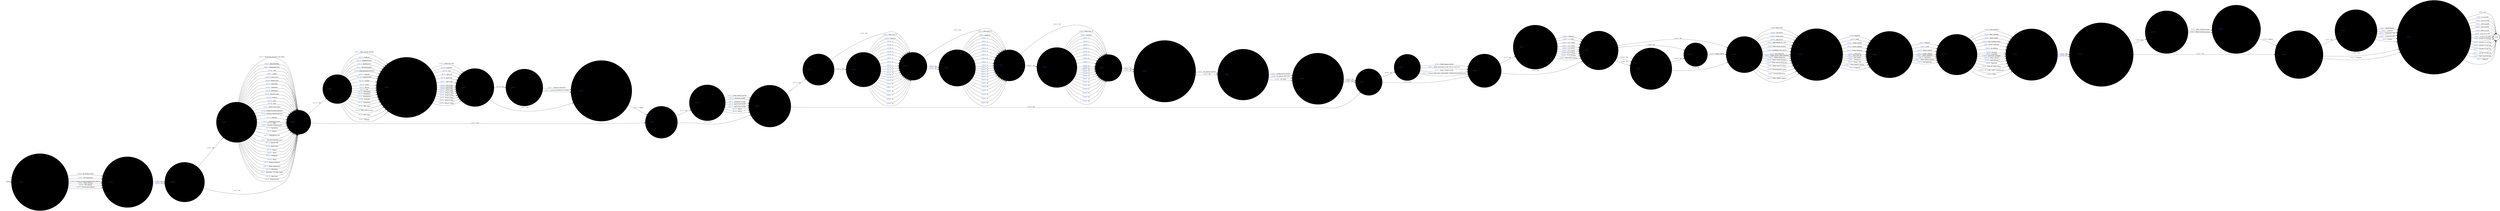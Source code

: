 digraph FIND_3 {
  rankdir=LR;
  node [shape = circle];

  START_NODE [label="", shape=none];
  START_NODE -> 51184 [label = "start"];
  END_NODE [label="END", shape="doublecircle"];
    51184 [label=< <FONT COLOR="royalblue">51184 </FONT> What was the main management outcome of this incident? >, style="filled", color="#DDD"];
      51184 -> 51185 [label=< <FONT COLOR="royalblue">196684 </FONT> No further action >, color="#DDD"];
      51184 -> 51185 [label=< <FONT COLOR="royalblue">196685 </FONT> IEP regression >, color="#DDD"];
      51184 -> 51185 [label=< <FONT COLOR="royalblue">196686 </FONT> Placed on report/adjudication referral >, color="#DDD"];
      51184 -> 51185 [label=< <FONT COLOR="royalblue">196687 </FONT> Police referral >, color="#DDD"];
      51184 -> 51185 [label=< <FONT COLOR="royalblue">196688 </FONT> CPS referral >, color="#DDD"];
      51184 -> 51185 [label=< <FONT COLOR="royalblue">196689 </FONT> Prosecution referral >, color="#DDD"];
    51185 [label=< <FONT COLOR="royalblue">51185 </FONT> Is any member of staff facing disciplinary charges? >, style="filled", color="#DDD"];
      51185 -> 51186 [label=< <FONT COLOR="royalblue">196690 </FONT> Yes >, color="#DDD"];
      51185 -> 51186 [label=< <FONT COLOR="royalblue">196691 </FONT> No >, color="#DDD"];
    51186 [label=< <FONT COLOR="royalblue">51186 </FONT> Is the location of the incident known? >, style="filled", color="#DDD"];
      51186 -> 51187 [label=< <FONT COLOR="royalblue">196692 </FONT> Yes >, color="#DDD"];
      51186 -> 51188 [label=< <FONT COLOR="royalblue">196693 </FONT> No >, color="#DDD"];
    51187 [label=< <FONT COLOR="royalblue">51187 </FONT> What was the location of the incident? >, style="filled", color="#DDD"];
      51187 -> 51188 [label=< <FONT COLOR="royalblue">196694 </FONT> Administration >, color="#DDD"];
      51187 -> 51188 [label=< <FONT COLOR="royalblue">196695 </FONT> Association area >, color="#DDD"];
      51187 -> 51188 [label=< <FONT COLOR="royalblue">196696 </FONT> Cell >, color="#DDD"];
      51187 -> 51188 [label=< <FONT COLOR="royalblue">196697 </FONT> Chapel >, color="#DDD"];
      51187 -> 51188 [label=< <FONT COLOR="royalblue">196698 </FONT> Crown court >, color="#DDD"];
      51187 -> 51188 [label=< <FONT COLOR="royalblue">196699 </FONT> Dining room >, color="#DDD"];
      51187 -> 51188 [label=< <FONT COLOR="royalblue">196700 </FONT> Dormitory >, color="#DDD"];
      51187 -> 51188 [label=< <FONT COLOR="royalblue">196701 </FONT> Education >, color="#DDD"];
      51187 -> 51188 [label=< <FONT COLOR="royalblue">196702 </FONT> Elsewhere >, color="#DDD"];
      51187 -> 51188 [label=< <FONT COLOR="royalblue">196703 </FONT> Exercise yard >, color="#DDD"];
      51187 -> 51188 [label=< <FONT COLOR="royalblue">196704 </FONT> Funeral >, color="#DDD"];
      51187 -> 51188 [label=< <FONT COLOR="royalblue">196705 </FONT> Gate >, color="#DDD"];
      51187 -> 51188 [label=< <FONT COLOR="royalblue">196706 </FONT> Gym >, color="#DDD"];
      51187 -> 51188 [label=< <FONT COLOR="royalblue">196707 </FONT> Health care centre >, color="#DDD"];
      51187 -> 51188 [label=< <FONT COLOR="royalblue">196708 </FONT> Hospital outside (patient) >, color="#DDD"];
      51187 -> 51188 [label=< <FONT COLOR="royalblue">196709 </FONT> Hospital outside (visiting) >, color="#DDD"];
      51187 -> 51188 [label=< <FONT COLOR="royalblue">196710 </FONT> Kitchen >, color="#DDD"];
      51187 -> 51188 [label=< <FONT COLOR="royalblue">196711 </FONT> Magistrates court >, color="#DDD"];
      51187 -> 51188 [label=< <FONT COLOR="royalblue">196712 </FONT> Office >, color="#DDD"];
      51187 -> 51188 [label=< <FONT COLOR="royalblue">196713 </FONT> Outside working party >, color="#DDD"];
      51187 -> 51188 [label=< <FONT COLOR="royalblue">196714 </FONT> Reception >, color="#DDD"];
      51187 -> 51188 [label=< <FONT COLOR="royalblue">196715 </FONT> Recess >, color="#DDD"];
      51187 -> 51188 [label=< <FONT COLOR="royalblue">196716 </FONT> Segregation unit >, color="#DDD"];
      51187 -> 51188 [label=< <FONT COLOR="royalblue">196717 </FONT> Showers/changing room >, color="#DDD"];
      51187 -> 51188 [label=< <FONT COLOR="royalblue">196718 </FONT> Special unit >, color="#DDD"];
      51187 -> 51188 [label=< <FONT COLOR="royalblue">196719 </FONT> Sports field >, color="#DDD"];
      51187 -> 51188 [label=< <FONT COLOR="royalblue">196720 </FONT> Vehicle >, color="#DDD"];
      51187 -> 51188 [label=< <FONT COLOR="royalblue">196721 </FONT> Visits >, color="#DDD"];
      51187 -> 51188 [label=< <FONT COLOR="royalblue">196722 </FONT> Weddings >, color="#DDD"];
      51187 -> 51188 [label=< <FONT COLOR="royalblue">196723 </FONT> Wing >, color="#DDD"];
      51187 -> 51188 [label=< <FONT COLOR="royalblue">196724 </FONT> Within perimeter >, color="#DDD"];
      51187 -> 51188 [label=< <FONT COLOR="royalblue">196725 </FONT> Works department >, color="#DDD"];
      51187 -> 51188 [label=< <FONT COLOR="royalblue">196726 </FONT> Workshop >, color="#DDD"];
      51187 -> 51188 [label=< <FONT COLOR="royalblue">196727 </FONT> Induction / 1st night centre >, color="#DDD"];
      51187 -> 51188 [label=< <FONT COLOR="royalblue">196728 </FONT> Mail room >, color="#DDD"];
      51187 -> 51188 [label=< <FONT COLOR="royalblue">196729 </FONT> External roof >, color="#DDD"];
      51187 -> 51188 [label=< <FONT COLOR="royalblue">196730 </FONT> Vulnerable prisoners unit (VPU) >, color="#DDD"];
    51188 [label=< <FONT COLOR="royalblue">51188 </FONT> Was a drug found? >, style="filled", color="#DDD"];
      51188 -> 51189 [label=< <FONT COLOR="royalblue">196731 </FONT> Yes >, color="#DDD"];
      51188 -> 51194 [label=< <FONT COLOR="royalblue">196732 </FONT> No >, color="#DDD"];
    51189 [label=< <FONT COLOR="royalblue">51189 </FONT> Describe the drug found >, style="filled", color="#DDD"];
      51189 -> 51190 [label=< <FONT COLOR="royalblue">196733 </FONT> Amphetamines >, color="#DDD"];
      51189 -> 51190 [label=< <FONT COLOR="royalblue">196734 </FONT> Barbiturates >, color="#DDD"];
      51189 -> 51190 [label=< <FONT COLOR="royalblue">196735 </FONT> Benzodiazepines >, color="#DDD"];
      51189 -> 51190 [label=< <FONT COLOR="royalblue">196736 </FONT> Buprenorphine/subutex >, color="#DDD"];
      51189 -> 51190 [label=< <FONT COLOR="royalblue">196737 </FONT> Cannabis >, color="#DDD"];
      51189 -> 51190 [label=< <FONT COLOR="royalblue">196738 </FONT> Cannabis plant >, color="#DDD"];
      51189 -> 51190 [label=< <FONT COLOR="royalblue">196739 </FONT> Cocaine >, color="#DDD"];
      51189 -> 51190 [label=< <FONT COLOR="royalblue">196740 </FONT> Crack >, color="#DDD"];
      51189 -> 51190 [label=< <FONT COLOR="royalblue">196741 </FONT> Heroin >, color="#DDD"];
      51189 -> 51190 [label=< <FONT COLOR="royalblue">196742 </FONT> LSD >, color="#DDD"];
      51189 -> 51190 [label=< <FONT COLOR="royalblue">196743 </FONT> Methadone >, color="#DDD"];
      51189 -> 51190 [label=< <FONT COLOR="royalblue">196744 </FONT> Pregabalin >, color="#DDD"];
      51189 -> 51190 [label=< <FONT COLOR="royalblue">196745 </FONT> Tranquilisers >, color="#DDD"];
      51189 -> 51190 [label=< <FONT COLOR="royalblue">196746 </FONT> Tramadol >, color="#DDD"];
      51189 -> 51190 [label=< <FONT COLOR="royalblue">196747 </FONT> Gabapentin >, color="#DDD"];
      51189 -> 51190 [label=< <FONT COLOR="royalblue">196748 </FONT> NPS: spice >, color="#DDD"];
      51189 -> 51190 [label=< <FONT COLOR="royalblue">196749 </FONT> NPS: black mamba >, color="#DDD"];
      51189 -> 51190 [label=< <FONT COLOR="royalblue">196750 </FONT> NPS: other >, color="#DDD"];
      51189 -> 51190 [label=< <FONT COLOR="royalblue">196751 </FONT> Steroids >, color="#DDD"];
      51189 -> 51190 [label=< <FONT COLOR="royalblue">196752 </FONT> Other (please specify) >, color="#DDD"];
      51189 -> 51190 [label=< <FONT COLOR="royalblue">196753 </FONT> Unknown >, color="#DDD"];
    51190 [label=< <FONT COLOR="royalblue">51190 </FONT> What was the estimated weight of all drugs/substances found? >, style="filled", color="#DDD"];
      51190 -> 51191 [label=< <FONT COLOR="royalblue">196754 </FONT> &lt;1g >, color="#DDD"];
      51190 -> 51191 [label=< <FONT COLOR="royalblue">196755 </FONT> 2g to 5g >, color="#DDD"];
      51190 -> 51191 [label=< <FONT COLOR="royalblue">196756 </FONT> 6g to 10g >, color="#DDD"];
      51190 -> 51191 [label=< <FONT COLOR="royalblue">196757 </FONT> 11g to 20g >, color="#DDD"];
      51190 -> 51191 [label=< <FONT COLOR="royalblue">196758 </FONT> 21g to 30g >, color="#DDD"];
      51190 -> 51191 [label=< <FONT COLOR="royalblue">196759 </FONT> 31g to 40g >, color="#DDD"];
      51190 -> 51191 [label=< <FONT COLOR="royalblue">196760 </FONT> 41g to 50g >, color="#DDD"];
      51190 -> 51191 [label=< <FONT COLOR="royalblue">196761 </FONT> 51g to 100g >, color="#DDD"];
      51190 -> 51191 [label=< <FONT COLOR="royalblue">196762 </FONT> 101g to 200g >, color="#DDD"];
      51190 -> 51191 [label=< <FONT COLOR="royalblue">196763 </FONT> 201g to 300g >, color="#DDD"];
      51190 -> 51191 [label=< <FONT COLOR="royalblue">196764 </FONT> 301g to 400g >, color="#DDD"];
      51190 -> 51191 [label=< <FONT COLOR="royalblue">196765 </FONT> 401g to 500g >, color="#DDD"];
      51190 -> 51191 [label=< <FONT COLOR="royalblue">196766 </FONT> 501g to 1000g >, color="#DDD"];
      51190 -> 51191 [label=< <FONT COLOR="royalblue">196767 </FONT> More than 1kg >, color="#DDD"];
      51190 -> 51191 [label=< <FONT COLOR="royalblue">196768 </FONT> Unknown >, color="#DDD"];
    51191 [label=< <FONT COLOR="royalblue">51191 </FONT> Was the substance found analysed? >, style="filled", color="#DDD"];
      51191 -> 51192 [label=< <FONT COLOR="royalblue">196769 </FONT> Yes >, color="#DDD"];
      51191 -> 51193 [label=< <FONT COLOR="royalblue">196770 </FONT> No >, color="#DDD"];
    51192 [label=< <FONT COLOR="royalblue">51192 </FONT> How was the substance analysed? >, style="filled", color="#DDD"];
      51192 -> 51193 [label=< <FONT COLOR="royalblue">196771 </FONT> Forensic laboratory >, color="#DDD"];
      51192 -> 51193 [label=< <FONT COLOR="royalblue">196772 </FONT> Local with BDH kit or similar >, color="#DDD"];
    51193 [label=< <FONT COLOR="royalblue">51193 </FONT> To which police station were seized drugs sent for destruction? >, style="filled", color="#DDD"];
      51193 -> 51194 [label=< <FONT COLOR="royalblue">196773 </FONT> Name >, color="#DDD"];
    51194 [label=< <FONT COLOR="royalblue">51194 </FONT> Was drug equipment found? >, style="filled", color="#DDD"];
      51194 -> 51195 [label=< <FONT COLOR="royalblue">196774 </FONT> Yes >, color="#DDD"];
      51194 -> 51196 [label=< <FONT COLOR="royalblue">196775 </FONT> No >, color="#DDD"];
    51195 [label=< <FONT COLOR="royalblue">51195 </FONT> Describe drug equipment found? >, style="filled", color="#DDD"];
      51195 -> 51196 [label=< <FONT COLOR="royalblue">196776 </FONT> Authentic needle >, color="#DDD"];
      51195 -> 51196 [label=< <FONT COLOR="royalblue">196777 </FONT> Authentic syringe >, color="#DDD"];
      51195 -> 51196 [label=< <FONT COLOR="royalblue">196778 </FONT> Improvised needle >, color="#DDD"];
      51195 -> 51196 [label=< <FONT COLOR="royalblue">196779 </FONT> Improvised syringe >, color="#DDD"];
      51195 -> 51196 [label=< <FONT COLOR="royalblue">196780 </FONT> Pipe(s) >, color="#DDD"];
      51195 -> 51196 [label=< <FONT COLOR="royalblue">196781 </FONT> Roach >, color="#DDD"];
      51195 -> 51196 [label=< <FONT COLOR="royalblue">196782 </FONT> Other (please specify) >, color="#DDD"];
    51196 [label=< <FONT COLOR="royalblue">51196 </FONT> Was a mobile phone related item found? >, style="filled", color="#DDD"];
      51196 -> 51197 [label=< <FONT COLOR="royalblue">196783 </FONT> Yes >, color="#DDD"];
      51196 -> 51207 [label=< <FONT COLOR="royalblue">196784 </FONT> No >, color="#DDD"];
    51197 [label=< <FONT COLOR="royalblue">51197 </FONT> Was a mobile phone found? >, style="filled", color="#DDD"];
      51197 -> 51198 [label=< <FONT COLOR="royalblue">196785 </FONT> Yes >, color="#DDD"];
      51197 -> 51199 [label=< <FONT COLOR="royalblue">196786 </FONT> No >, color="#DDD"];
    51198 [label=< <FONT COLOR="royalblue">51198 </FONT> Enter number of mobiles found >, style="filled", color="#DDD"];
      51198 -> 51199 [label=< <FONT COLOR="royalblue">196787 </FONT> 0 >, color="#DDD"];
      51198 -> 51199 [label=< <FONT COLOR="royalblue">196788 </FONT> 1 >, color="#DDD"];
      51198 -> 51199 [label=< <FONT COLOR="royalblue">196789 </FONT> 2 >, color="#DDD"];
      51198 -> 51199 [label=< <FONT COLOR="royalblue">196790 </FONT> 3 >, color="#DDD"];
      51198 -> 51199 [label=< <FONT COLOR="royalblue">196791 </FONT> 4 >, color="#DDD"];
      51198 -> 51199 [label=< <FONT COLOR="royalblue">196792 </FONT> 5 >, color="#DDD"];
      51198 -> 51199 [label=< <FONT COLOR="royalblue">196793 </FONT> 6 >, color="#DDD"];
      51198 -> 51199 [label=< <FONT COLOR="royalblue">196794 </FONT> 7 >, color="#DDD"];
      51198 -> 51199 [label=< <FONT COLOR="royalblue">196795 </FONT> 8 >, color="#DDD"];
      51198 -> 51199 [label=< <FONT COLOR="royalblue">196796 </FONT> 9 >, color="#DDD"];
      51198 -> 51199 [label=< <FONT COLOR="royalblue">196797 </FONT> 10 >, color="#DDD"];
      51198 -> 51199 [label=< <FONT COLOR="royalblue">196798 </FONT> 11 >, color="#DDD"];
      51198 -> 51199 [label=< <FONT COLOR="royalblue">196799 </FONT> 12 >, color="#DDD"];
      51198 -> 51199 [label=< <FONT COLOR="royalblue">196800 </FONT> 13 >, color="#DDD"];
      51198 -> 51199 [label=< <FONT COLOR="royalblue">196801 </FONT> 14 >, color="#DDD"];
      51198 -> 51199 [label=< <FONT COLOR="royalblue">196802 </FONT> 15 >, color="#DDD"];
      51198 -> 51199 [label=< <FONT COLOR="royalblue">196803 </FONT> 16 >, color="#DDD"];
      51198 -> 51199 [label=< <FONT COLOR="royalblue">196804 </FONT> 17 >, color="#DDD"];
      51198 -> 51199 [label=< <FONT COLOR="royalblue">196805 </FONT> 18 >, color="#DDD"];
      51198 -> 51199 [label=< <FONT COLOR="royalblue">196806 </FONT> 20 >, color="#DDD"];
      51198 -> 51199 [label=< <FONT COLOR="royalblue">196807 </FONT> More than 20 >, color="#DDD"];
      51198 -> 51199 [label=< <FONT COLOR="royalblue">196808 </FONT> Unknown >, color="#DDD"];
    51199 [label=< <FONT COLOR="royalblue">51199 </FONT> Was a SIM card found? >, style="filled", color="#DDD"];
      51199 -> 51200 [label=< <FONT COLOR="royalblue">196809 </FONT> Yes >, color="#DDD"];
      51199 -> 51200 [label=< <FONT COLOR="royalblue">196810 </FONT> No >, color="#DDD"];
      51199 -> 51201 [label=< <FONT COLOR="royalblue">196812 </FONT> No >, color="#DDD"];
    51200 [label=< <FONT COLOR="royalblue">51200 </FONT> Enter number of SIM cards found >, style="filled", color="#DDD"];
      51200 -> 51201 [label=< <FONT COLOR="royalblue">196811 </FONT> 0 >, color="#DDD"];
      51200 -> 51201 [label=< <FONT COLOR="royalblue">196813 </FONT> 1 >, color="#DDD"];
      51200 -> 51201 [label=< <FONT COLOR="royalblue">196814 </FONT> 2 >, color="#DDD"];
      51200 -> 51201 [label=< <FONT COLOR="royalblue">196815 </FONT> 3 >, color="#DDD"];
      51200 -> 51201 [label=< <FONT COLOR="royalblue">196816 </FONT> 4 >, color="#DDD"];
      51200 -> 51201 [label=< <FONT COLOR="royalblue">196817 </FONT> 5 >, color="#DDD"];
      51200 -> 51201 [label=< <FONT COLOR="royalblue">196818 </FONT> 6 >, color="#DDD"];
      51200 -> 51201 [label=< <FONT COLOR="royalblue">196819 </FONT> 7 >, color="#DDD"];
      51200 -> 51201 [label=< <FONT COLOR="royalblue">196820 </FONT> 8 >, color="#DDD"];
      51200 -> 51201 [label=< <FONT COLOR="royalblue">196821 </FONT> 9 >, color="#DDD"];
      51200 -> 51201 [label=< <FONT COLOR="royalblue">196822 </FONT> 10 >, color="#DDD"];
      51200 -> 51201 [label=< <FONT COLOR="royalblue">196823 </FONT> 11 >, color="#DDD"];
      51200 -> 51201 [label=< <FONT COLOR="royalblue">196824 </FONT> 12 >, color="#DDD"];
      51200 -> 51201 [label=< <FONT COLOR="royalblue">196825 </FONT> 13 >, color="#DDD"];
      51200 -> 51201 [label=< <FONT COLOR="royalblue">196826 </FONT> 14 >, color="#DDD"];
      51200 -> 51201 [label=< <FONT COLOR="royalblue">196827 </FONT> 15 >, color="#DDD"];
      51200 -> 51201 [label=< <FONT COLOR="royalblue">196828 </FONT> 16 >, color="#DDD"];
      51200 -> 51201 [label=< <FONT COLOR="royalblue">196829 </FONT> 17 >, color="#DDD"];
      51200 -> 51201 [label=< <FONT COLOR="royalblue">196830 </FONT> 18 >, color="#DDD"];
      51200 -> 51201 [label=< <FONT COLOR="royalblue">196831 </FONT> 19 >, color="#DDD"];
      51200 -> 51201 [label=< <FONT COLOR="royalblue">196832 </FONT> 20 >, color="#DDD"];
      51200 -> 51201 [label=< <FONT COLOR="royalblue">196833 </FONT> More than 20 >, color="#DDD"];
      51200 -> 51201 [label=< <FONT COLOR="royalblue">196834 </FONT> Unknown >, color="#DDD"];
    51201 [label=< <FONT COLOR="royalblue">51201 </FONT> Was a memory card found? >, style="filled", color="#DDD"];
      51201 -> 51202 [label=< <FONT COLOR="royalblue">196835 </FONT> Yes >, color="#DDD"];
      51201 -> 51203 [label=< <FONT COLOR="royalblue">196836 </FONT> No >, color="#DDD"];
    51202 [label=< <FONT COLOR="royalblue">51202 </FONT> Enter number of memory cards found >, style="filled", color="#DDD"];
      51202 -> 51203 [label=< <FONT COLOR="royalblue">196837 </FONT> 0 >, color="#DDD"];
      51202 -> 51203 [label=< <FONT COLOR="royalblue">196838 </FONT> 1 >, color="#DDD"];
      51202 -> 51203 [label=< <FONT COLOR="royalblue">196839 </FONT> 2 >, color="#DDD"];
      51202 -> 51203 [label=< <FONT COLOR="royalblue">196840 </FONT> 3 >, color="#DDD"];
      51202 -> 51203 [label=< <FONT COLOR="royalblue">196841 </FONT> 4 >, color="#DDD"];
      51202 -> 51203 [label=< <FONT COLOR="royalblue">196842 </FONT> 5 >, color="#DDD"];
      51202 -> 51203 [label=< <FONT COLOR="royalblue">196843 </FONT> 6 >, color="#DDD"];
      51202 -> 51203 [label=< <FONT COLOR="royalblue">196844 </FONT> 7 >, color="#DDD"];
      51202 -> 51203 [label=< <FONT COLOR="royalblue">196845 </FONT> 8 >, color="#DDD"];
      51202 -> 51203 [label=< <FONT COLOR="royalblue">196846 </FONT> 9 >, color="#DDD"];
      51202 -> 51203 [label=< <FONT COLOR="royalblue">196847 </FONT> 10 >, color="#DDD"];
      51202 -> 51203 [label=< <FONT COLOR="royalblue">196848 </FONT> 11 >, color="#DDD"];
      51202 -> 51203 [label=< <FONT COLOR="royalblue">196849 </FONT> 12 >, color="#DDD"];
      51202 -> 51203 [label=< <FONT COLOR="royalblue">196850 </FONT> 13 >, color="#DDD"];
      51202 -> 51203 [label=< <FONT COLOR="royalblue">196851 </FONT> 14 >, color="#DDD"];
      51202 -> 51203 [label=< <FONT COLOR="royalblue">196852 </FONT> 15 >, color="#DDD"];
      51202 -> 51203 [label=< <FONT COLOR="royalblue">196853 </FONT> 16 >, color="#DDD"];
      51202 -> 51203 [label=< <FONT COLOR="royalblue">196854 </FONT> 17 >, color="#DDD"];
      51202 -> 51203 [label=< <FONT COLOR="royalblue">196855 </FONT> 18 >, color="#DDD"];
      51202 -> 51203 [label=< <FONT COLOR="royalblue">196856 </FONT> 19 >, color="#DDD"];
      51202 -> 51203 [label=< <FONT COLOR="royalblue">196857 </FONT> 20 >, color="#DDD"];
      51202 -> 51203 [label=< <FONT COLOR="royalblue">196858 </FONT> More than 20 >, color="#DDD"];
      51202 -> 51203 [label=< <FONT COLOR="royalblue">196859 </FONT> Unknown >, color="#DDD"];
    51203 [label=< <FONT COLOR="royalblue">51203 </FONT> Was a charger found? >, style="filled", color="#DDD"];
      51203 -> 51204 [label=< <FONT COLOR="royalblue">196860 </FONT> Yes >, color="#DDD"];
      51203 -> 51204 [label=< <FONT COLOR="royalblue">196861 </FONT> No >, color="#DDD"];
    51204 [label=< <FONT COLOR="royalblue">51204 </FONT> Was any other mobile phone/communication related item found? >, style="filled", color="#DDD"];
      51204 -> 51205 [label=< <FONT COLOR="royalblue">196862 </FONT> Yes (please specify) >, color="#DDD"];
      51204 -> 51205 [label=< <FONT COLOR="royalblue">196863 </FONT> No >, color="#DDD"];
    51205 [label=< <FONT COLOR="royalblue">51205 </FONT> Has phone/SIM/memory card been sent to NDTSG? >, style="filled", color="#DDD"];
      51205 -> 51206 [label=< <FONT COLOR="royalblue">196864 </FONT> Yes (date) >, color="#DDD"];
      51205 -> 51206 [label=< <FONT COLOR="royalblue">196865 </FONT> Evidence bag number >, color="#DDD"];
      51205 -> 51206 [label=< <FONT COLOR="royalblue">196866 </FONT> No (please state why) >, color="#DDD"];
    51206 [label=< <FONT COLOR="royalblue">51206 </FONT> Has phone/SIM/equipment been retained by police? >, style="filled", color="#DDD"];
      51206 -> 51207 [label=< <FONT COLOR="royalblue">196867 </FONT> Yes >, color="#DDD"];
      51206 -> 51207 [label=< <FONT COLOR="royalblue">196868 </FONT> No >, color="#DDD"];
    51207 [label=< <FONT COLOR="royalblue">51207 </FONT> Was a weapon found? >, style="filled", color="#DDD"];
      51207 -> 51208 [label=< <FONT COLOR="royalblue">196869 </FONT> Yes >, color="#DDD"];
      51207 -> 51209 [label=< <FONT COLOR="royalblue">196870 </FONT> No >, color="#DDD"];
    51208 [label=< <FONT COLOR="royalblue">51208 </FONT> Describe the weapon >, style="filled", color="#DDD"];
      51208 -> 51209 [label=< <FONT COLOR="royalblue">196871 </FONT> Blunt instrument (cosh, item in sock, etc) >, color="#DDD"];
      51208 -> 51209 [label=< <FONT COLOR="royalblue">196872 </FONT> Knife / bladed article >, color="#DDD"];
      51208 -> 51209 [label=< <FONT COLOR="royalblue">196873 </FONT> Firearm (fake guns, ammunition, chemical incapacitant etc) >, color="#DDD"];
      51208 -> 51209 [label=< <FONT COLOR="royalblue">196874 </FONT> Other (please specify >, color="#DDD"];
    51209 [label=< <FONT COLOR="royalblue">51209 </FONT> Was any alcohol/hooch found? >, style="filled", color="#DDD"];
      51209 -> 51210 [label=< <FONT COLOR="royalblue">196875 </FONT> Yes >, color="#DDD"];
      51209 -> 51211 [label=< <FONT COLOR="royalblue">196876 </FONT> No >, color="#DDD"];
    51210 [label=< <FONT COLOR="royalblue">51210 </FONT> What quantity of alcohol/hooch was found? >, style="filled", color="#DDD"];
      51210 -> 51211 [label=< <FONT COLOR="royalblue">196877 </FONT> &lt; 1 litre >, color="#DDD"];
      51210 -> 51211 [label=< <FONT COLOR="royalblue">196878 </FONT> 1 to 2 litres >, color="#DDD"];
      51210 -> 51211 [label=< <FONT COLOR="royalblue">196879 </FONT> 2 to 3 litres >, color="#DDD"];
      51210 -> 51211 [label=< <FONT COLOR="royalblue">196880 </FONT> 3 to 4 litres >, color="#DDD"];
      51210 -> 51211 [label=< <FONT COLOR="royalblue">196881 </FONT> 4 to 5 litres >, color="#DDD"];
      51210 -> 51211 [label=< <FONT COLOR="royalblue">196882 </FONT> 6 to 10 litres >, color="#DDD"];
      51210 -> 51211 [label=< <FONT COLOR="royalblue">196883 </FONT> 11 to 20 litres >, color="#DDD"];
      51210 -> 51211 [label=< <FONT COLOR="royalblue">196884 </FONT> More than 20 litres >, color="#DDD"];
      51210 -> 51211 [label=< <FONT COLOR="royalblue">196885 </FONT> Unknown >, color="#DDD"];
    51211 [label=< <FONT COLOR="royalblue">51211 </FONT> Was any distilling equipment found? >, style="filled", color="#DDD"];
      51211 -> 51213 [label=< <FONT COLOR="royalblue">196886 </FONT> Yes >, color="#DDD"];
      51211 -> 51214 [label=< <FONT COLOR="royalblue">196887 </FONT> No >, color="#DDD"];
      51211 -> 51212 [label=< <FONT COLOR="royalblue">196888 </FONT> Yes >, color="#DDD"];
      51211 -> 51212 [label=< <FONT COLOR="royalblue">196889 </FONT> No >, color="#DDD"];
    51212 [label=< <FONT COLOR="royalblue">51212 </FONT> Were any other reportable items found? >, style="filled", color="#DDD"];
      51212 -> 51213 [label=< <FONT COLOR="royalblue">196890 </FONT> Yes >, color="#DDD"];
      51212 -> 51214 [label=< <FONT COLOR="royalblue">196891 </FONT> No >, color="#DDD"];
    51213 [label=< <FONT COLOR="royalblue">51213 </FONT> Describe the item >, style="filled", color="#DDD"];
      51213 -> 51214 [label=< <FONT COLOR="royalblue">196892 </FONT> Please specify >, color="#DDD"];
    51214 [label=< <FONT COLOR="royalblue">51214 </FONT> Describe how the item was found >, style="filled", color="#DDD"];
      51214 -> 51215 [label=< <FONT COLOR="royalblue">196893 </FONT> Boss chair >, color="#DDD"];
      51214 -> 51215 [label=< <FONT COLOR="royalblue">196894 </FONT> Cell search >, color="#DDD"];
      51214 -> 51215 [label=< <FONT COLOR="royalblue">196895 </FONT> Crime scene >, color="#DDD"];
      51214 -> 51215 [label=< <FONT COLOR="royalblue">196896 </FONT> Dog search >, color="#DDD"];
      51214 -> 51215 [label=< <FONT COLOR="royalblue">196897 </FONT> High sensitivity wand >, color="#DDD"];
      51214 -> 51215 [label=< <FONT COLOR="royalblue">196898 </FONT> Information received >, color="#DDD"];
      51214 -> 51215 [label=< <FONT COLOR="royalblue">196899 </FONT> Intelligence led search >, color="#DDD"];
      51214 -> 51215 [label=< <FONT COLOR="royalblue">196900 </FONT> Item observed >, color="#DDD"];
      51214 -> 51215 [label=< <FONT COLOR="royalblue">196901 </FONT> Mobile phone signal detector >, color="#DDD"];
      51214 -> 51215 [label=< <FONT COLOR="royalblue">196902 </FONT> Mobile phone rod >, color="#DDD"];
      51214 -> 51215 [label=< <FONT COLOR="royalblue">196903 </FONT> Other search (inmate) >, color="#DDD"];
      51214 -> 51215 [label=< <FONT COLOR="royalblue">196904 </FONT> Other search (premises) >, color="#DDD"];
      51214 -> 51215 [label=< <FONT COLOR="royalblue">196905 </FONT> Other search (visitor) >, color="#DDD"];
      51214 -> 51215 [label=< <FONT COLOR="royalblue">196906 </FONT> Pre-occupation search >, color="#DDD"];
      51214 -> 51215 [label=< <FONT COLOR="royalblue">196907 </FONT> Unusual behaviour >, color="#DDD"];
      51214 -> 51215 [label=< <FONT COLOR="royalblue">196908 </FONT> Other (please specify) >, color="#DDD"];
    51215 [label=< <FONT COLOR="royalblue">51215 </FONT> Describe the method of entry into the establishment >, style="filled", color="#DDD"];
      51215 -> 51216 [label=< <FONT COLOR="royalblue">196909 </FONT> Prisoner >, color="#DDD"];
      51215 -> 51216 [label=< <FONT COLOR="royalblue">196910 </FONT> Staff >, color="#DDD"];
      51215 -> 51216 [label=< <FONT COLOR="royalblue">196911 </FONT> Visitor (friend) >, color="#DDD"];
      51215 -> 51216 [label=< <FONT COLOR="royalblue">196912 </FONT> Visitor (official) >, color="#DDD"];
      51215 -> 51216 [label=< <FONT COLOR="royalblue">196913 </FONT> Visitor (relative) >, color="#DDD"];
      51215 -> 51216 [label=< <FONT COLOR="royalblue">196914 </FONT> Contractor >, color="#DDD"];
      51215 -> 51216 [label=< <FONT COLOR="royalblue">196915 </FONT> Post (rule 39) >, color="#DDD"];
      51215 -> 51216 [label=< <FONT COLOR="royalblue">196916 </FONT> Post (other) >, color="#DDD"];
      51215 -> 51216 [label=< <FONT COLOR="royalblue">196917 </FONT> Thrown in >, color="#DDD"];
      51215 -> 51216 [label=< <FONT COLOR="royalblue">196918 </FONT> Drone / UAV >, color="#DDD"];
      51215 -> 51216 [label=< <FONT COLOR="royalblue">196919 </FONT> Other (please specify) >, color="#DDD"];
      51215 -> 51216 [label=< <FONT COLOR="royalblue">196920 </FONT> Unknown >, color="#DDD"];
    51216 [label=< <FONT COLOR="royalblue">51216 </FONT> If found in possession, whose was it found in? >, style="filled", color="#DDD"];
      51216 -> 51217 [label=< <FONT COLOR="royalblue">196921 </FONT> Prisoner >, color="#DDD"];
      51216 -> 51217 [label=< <FONT COLOR="royalblue">196922 </FONT> Staff >, color="#DDD"];
      51216 -> 51217 [label=< <FONT COLOR="royalblue">196923 </FONT> Visitor (friend) >, color="#DDD"];
      51216 -> 51217 [label=< <FONT COLOR="royalblue">196924 </FONT> Visitor (official) >, color="#DDD"];
      51216 -> 51217 [label=< <FONT COLOR="royalblue">196925 </FONT> Visitor (relative) >, color="#DDD"];
      51216 -> 51217 [label=< <FONT COLOR="royalblue">196926 </FONT> Contractor >, color="#DDD"];
      51216 -> 51217 [label=< <FONT COLOR="royalblue">196927 </FONT> Other (please specify) >, color="#DDD"];
      51216 -> 51217 [label=< <FONT COLOR="royalblue">196928 </FONT> Not applicable >, color="#DDD"];
    51217 [label=< <FONT COLOR="royalblue">51217 </FONT> What was the method of concealment? >, style="filled", color="#DDD"];
      51217 -> 51218 [label=< <FONT COLOR="royalblue">196929 </FONT> Not concealed >, color="#DDD"];
      51217 -> 51218 [label=< <FONT COLOR="royalblue">196930 </FONT> Bed / bedding >, color="#DDD"];
      51217 -> 51218 [label=< <FONT COLOR="royalblue">196931 </FONT> Book / papers >, color="#DDD"];
      51217 -> 51218 [label=< <FONT COLOR="royalblue">196932 </FONT> Cell / building fabric >, color="#DDD"];
      51217 -> 51218 [label=< <FONT COLOR="royalblue">196933 </FONT> Food / container >, color="#DDD"];
      51217 -> 51218 [label=< <FONT COLOR="royalblue">196934 </FONT> In clothing >, color="#DDD"];
      51217 -> 51218 [label=< <FONT COLOR="royalblue">196935 </FONT> In hand >, color="#DDD"];
      51217 -> 51218 [label=< <FONT COLOR="royalblue">196936 </FONT> In mouth >, color="#DDD"];
      51217 -> 51218 [label=< <FONT COLOR="royalblue">196937 </FONT> Internally / plugged >, color="#DDD"];
      51217 -> 51218 [label=< <FONT COLOR="royalblue">196938 </FONT> Letter / parcel >, color="#DDD"];
      51217 -> 51218 [label=< <FONT COLOR="royalblue">196939 </FONT> Light fittings >, color="#DDD"];
      51217 -> 51218 [label=< <FONT COLOR="royalblue">196940 </FONT> Pipework >, color="#DDD"];
      51217 -> 51218 [label=< <FONT COLOR="royalblue">196941 </FONT> Rule 39 / legal papers >, color="#DDD"];
      51217 -> 51218 [label=< <FONT COLOR="royalblue">196942 </FONT> TV / radio / DVD / consoles etc >, color="#DDD"];
      51217 -> 51218 [label=< <FONT COLOR="royalblue">196943 </FONT> Other >, color="#DDD"];
    51218 [label=< <FONT COLOR="royalblue">51218 </FONT> Is the item heavily contaminated (eg blood, faeces)? >, style="filled", color="#DDD"];
      51218 -> 51219 [label=< <FONT COLOR="royalblue">196944 </FONT> Yes >, color="#DDD"];
      51218 -> 51219 [label=< <FONT COLOR="royalblue">196945 </FONT> No >, color="#DDD"];
    51219 [label=< <FONT COLOR="royalblue">51219 </FONT> Was a visitor suspected of involvement and arrested by the police? >, style="filled", color="#DDD"];
      51219 -> 51220 [label=< <FONT COLOR="royalblue">196946 </FONT> Yes >, color="#DDD"];
      51219 -> 51222 [label=< <FONT COLOR="royalblue">196947 </FONT> No >, color="#DDD"];
    51220 [label=< <FONT COLOR="royalblue">51220 </FONT> Describe circumstances of visitors arrest >, style="filled", color="#DDD"];
      51220 -> 51221 [label=< <FONT COLOR="royalblue">196948 </FONT> After entering prison >, color="#DDD"];
      51220 -> 51221 [label=< <FONT COLOR="royalblue">196949 </FONT> Before entering prison >, color="#DDD"];
    51221 [label=< <FONT COLOR="royalblue">51221 </FONT> To which police station was the visitor taken to? >, style="filled", color="#DDD"];
      51221 -> 51222 [label=< <FONT COLOR="royalblue">196950 </FONT> Specify >, color="#DDD"];
    51222 [label=< <FONT COLOR="royalblue">51222 </FONT> Were the items obtained on temporary release? >, style="filled", color="#DDD"];
      51222 -> 51223 [label=< <FONT COLOR="royalblue">196951 </FONT> Yes >, color="#DDD"];
      51222 -> 51224 [label=< <FONT COLOR="royalblue">196952 </FONT> No >, color="#DDD"];
      51222 -> 51224 [label=< <FONT COLOR="royalblue">196953 </FONT> Unknown >, color="#DDD"];
    51223 [label=< <FONT COLOR="royalblue">51223 </FONT> Describe the type of temporary release? >, style="filled", color="#DDD"];
      51223 -> 51224 [label=< <FONT COLOR="royalblue">196954 </FONT> Community visit >, color="#DDD"];
      51223 -> 51224 [label=< <FONT COLOR="royalblue">196955 </FONT> Compassionate >, color="#DDD"];
      51223 -> 51224 [label=< <FONT COLOR="royalblue">196956 </FONT> Facility >, color="#DDD"];
      51223 -> 51224 [label=< <FONT COLOR="royalblue">196957 </FONT> Resettlement >, color="#DDD"];
      51223 -> 51224 [label=< <FONT COLOR="royalblue">196958 </FONT> Unknown >, color="#DDD"];
    51224 [label=< <FONT COLOR="royalblue">51224 </FONT> What was the total estimated value of the findings (drugs, mobile phones, etc)? >, style="filled", color="#DDD"];
      51224 -> END_NODE [label=< <FONT COLOR="royalblue">196959 </FONT> £0 >, color="#DDD"];
      51224 -> END_NODE [label=< <FONT COLOR="royalblue">196960 </FONT> £1 to £100 >, color="#DDD"];
      51224 -> END_NODE [label=< <FONT COLOR="royalblue">196961 </FONT> £101 to £200 >, color="#DDD"];
      51224 -> END_NODE [label=< <FONT COLOR="royalblue">196962 </FONT> £201 to £300 >, color="#DDD"];
      51224 -> END_NODE [label=< <FONT COLOR="royalblue">196963 </FONT> £301 to £400 >, color="#DDD"];
      51224 -> END_NODE [label=< <FONT COLOR="royalblue">196964 </FONT> £401 to £500 >, color="#DDD"];
      51224 -> END_NODE [label=< <FONT COLOR="royalblue">196965 </FONT> £501 to £1,000 >, color="#DDD"];
      51224 -> END_NODE [label=< <FONT COLOR="royalblue">196966 </FONT> £1,001 to £5,000 >, color="#DDD"];
      51224 -> END_NODE [label=< <FONT COLOR="royalblue">196967 </FONT> £5,001 to £10,000 >, color="#DDD"];
      51224 -> END_NODE [label=< <FONT COLOR="royalblue">196968 </FONT> £10,001 to £20,000 >, color="#DDD"];
      51224 -> END_NODE [label=< <FONT COLOR="royalblue">196969 </FONT> £20,001 to £30,000 >, color="#DDD"];
      51224 -> END_NODE [label=< <FONT COLOR="royalblue">196970 </FONT> £30,001 to £40,000 >, color="#DDD"];
      51224 -> END_NODE [label=< <FONT COLOR="royalblue">196971 </FONT> £40,001 to £50,000 >, color="#DDD"];
      51224 -> END_NODE [label=< <FONT COLOR="royalblue">196972 </FONT> More than £50,000 >, color="#DDD"];
      51224 -> END_NODE [label=< <FONT COLOR="royalblue">196973 </FONT> Unknown >, color="#DDD"];
}
